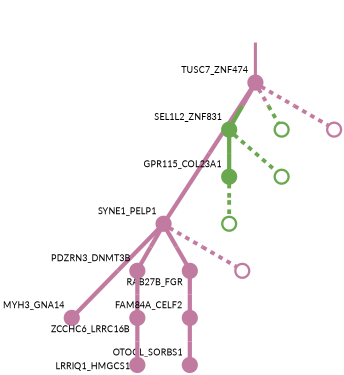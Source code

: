 strict digraph  {
graph[splines=false]; nodesep=0.7; rankdir=TB; ranksep=0.6; forcelabels=true; dpi=600; size=2.5;
0 [color="#c27ba0ff", fillcolor="#c27ba0ff", fixedsize=true, fontname=Lato, fontsize="12pt", height="0.25", label="", penwidth=3, shape=circle, style=filled, xlabel=TUSC7_ZNF474];
1 [color="#c27ba0ff", fillcolor="#c27ba0ff", fixedsize=true, fontname=Lato, fontsize="12pt", height="0.25", label="", penwidth=3, shape=circle, style=filled, xlabel=SYNE1_PELP1];
8 [color="#6aa84fff", fillcolor="#6aa84fff", fixedsize=true, fontname=Lato, fontsize="12pt", height="0.25", label="", penwidth=3, shape=circle, style=filled, xlabel=SEL1L2_ZNF831];
11 [color="#6aa84fff", fillcolor="#6aa84fff", fixedsize=true, fontname=Lato, fontsize="12pt", height="0.25", label="", penwidth=3, shape=circle, style=solid, xlabel=""];
14 [color="#c27ba0ff", fillcolor="#c27ba0ff", fixedsize=true, fontname=Lato, fontsize="12pt", height="0.25", label="", penwidth=3, shape=circle, style=solid, xlabel=""];
2 [color="#c27ba0ff", fillcolor="#c27ba0ff", fixedsize=true, fontname=Lato, fontsize="12pt", height="0.25", label="", penwidth=3, shape=circle, style=filled, xlabel=MYH3_GNA14];
7 [color="#c27ba0ff", fillcolor="#c27ba0ff", fixedsize=true, fontname=Lato, fontsize="12pt", height="0.25", label="", penwidth=3, shape=circle, style=filled, xlabel=PDZRN3_DNMT3B];
9 [color="#c27ba0ff", fillcolor="#c27ba0ff", fixedsize=true, fontname=Lato, fontsize="12pt", height="0.25", label="", penwidth=3, shape=circle, style=filled, xlabel=RAB27B_FGR];
15 [color="#c27ba0ff", fillcolor="#c27ba0ff", fixedsize=true, fontname=Lato, fontsize="12pt", height="0.25", label="", penwidth=3, shape=circle, style=solid, xlabel=""];
3 [color="#6aa84fff", fillcolor="#6aa84fff", fixedsize=true, fontname=Lato, fontsize="12pt", height="0.25", label="", penwidth=3, shape=circle, style=filled, xlabel=GPR115_COL23A1];
12 [color="#6aa84fff", fillcolor="#6aa84fff", fixedsize=true, fontname=Lato, fontsize="12pt", height="0.25", label="", penwidth=3, shape=circle, style=solid, xlabel=""];
4 [color="#c27ba0ff", fillcolor="#c27ba0ff", fixedsize=true, fontname=Lato, fontsize="12pt", height="0.25", label="", penwidth=3, shape=circle, style=filled, xlabel=FAM84A_CELF2];
6 [color="#c27ba0ff", fillcolor="#c27ba0ff", fixedsize=true, fontname=Lato, fontsize="12pt", height="0.25", label="", penwidth=3, shape=circle, style=filled, xlabel=OTOGL_SORBS1];
10 [color="#c27ba0ff", fillcolor="#c27ba0ff", fixedsize=true, fontname=Lato, fontsize="12pt", height="0.25", label="", penwidth=3, shape=circle, style=filled, xlabel=ZCCHC6_LRRC16B];
13 [color="#6aa84fff", fillcolor="#6aa84fff", fixedsize=true, fontname=Lato, fontsize="12pt", height="0.25", label="", penwidth=3, shape=circle, style=solid, xlabel=""];
5 [color="#c27ba0ff", fillcolor="#c27ba0ff", fixedsize=true, fontname=Lato, fontsize="12pt", height="0.25", label="", penwidth=3, shape=circle, style=filled, xlabel=LRRIQ1_HMGCS1];
normal [label="", penwidth=3, style=invis, xlabel=TUSC7_ZNF474];
0 -> 1  [arrowsize=0, color="#c27ba0ff;0.5:#c27ba0ff", minlen="3.0", penwidth="5.5", style=solid];
0 -> 8  [arrowsize=0, color="#c27ba0ff;0.5:#6aa84fff", minlen="1.1935484409332275", penwidth="5.5", style=solid];
0 -> 11  [arrowsize=0, color="#c27ba0ff;0.5:#6aa84fff", minlen="1.080645203590393", penwidth=5, style=dashed];
0 -> 14  [arrowsize=0, color="#c27ba0ff;0.5:#c27ba0ff", minlen="1.080645203590393", penwidth=5, style=dashed];
1 -> 2  [arrowsize=0, color="#c27ba0ff;0.5:#c27ba0ff", minlen="2.064516067504883", penwidth="5.5", style=solid];
1 -> 7  [arrowsize=0, color="#c27ba0ff;0.5:#c27ba0ff", minlen="1.225806474685669", penwidth="5.5", style=solid];
1 -> 9  [arrowsize=0, color="#c27ba0ff;0.5:#c27ba0ff", minlen="1.1612902879714966", penwidth="5.5", style=solid];
1 -> 15  [arrowsize=0, color="#c27ba0ff;0.5:#c27ba0ff", minlen="1.080645203590393", penwidth=5, style=dashed];
8 -> 3  [arrowsize=0, color="#6aa84fff;0.5:#6aa84fff", minlen="1.4838709831237793", penwidth="5.5", style=solid];
8 -> 13  [arrowsize=0, color="#6aa84fff;0.5:#6aa84fff", minlen="1.080645203590393", penwidth=5, style=dashed];
7 -> 10  [arrowsize=0, color="#c27ba0ff;0.5:#c27ba0ff", minlen="1.1612902879714966", penwidth="5.5", style=solid];
9 -> 4  [arrowsize=0, color="#c27ba0ff;0.5:#c27ba0ff", minlen="1.451612949371338", penwidth="5.5", style=solid];
3 -> 12  [arrowsize=0, color="#6aa84fff;0.5:#6aa84fff", minlen="1.080645203590393", penwidth=5, style=dashed];
4 -> 6  [arrowsize=0, color="#c27ba0ff;0.5:#c27ba0ff", minlen="1.2580645084381104", penwidth="5.5", style=solid];
10 -> 5  [arrowsize=0, color="#c27ba0ff;0.5:#c27ba0ff", minlen="1.3870967626571655", penwidth="5.5", style=solid];
normal -> 0  [arrowsize=0, color="#c27ba0ff", label="", penwidth=4, style=solid];
}

